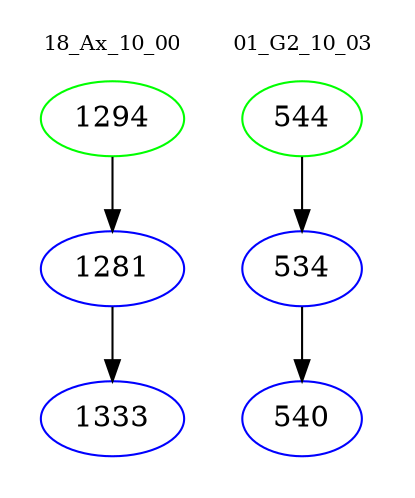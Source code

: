 digraph{
subgraph cluster_0 {
color = white
label = "18_Ax_10_00";
fontsize=10;
T0_1294 [label="1294", color="green"]
T0_1294 -> T0_1281 [color="black"]
T0_1281 [label="1281", color="blue"]
T0_1281 -> T0_1333 [color="black"]
T0_1333 [label="1333", color="blue"]
}
subgraph cluster_1 {
color = white
label = "01_G2_10_03";
fontsize=10;
T1_544 [label="544", color="green"]
T1_544 -> T1_534 [color="black"]
T1_534 [label="534", color="blue"]
T1_534 -> T1_540 [color="black"]
T1_540 [label="540", color="blue"]
}
}
